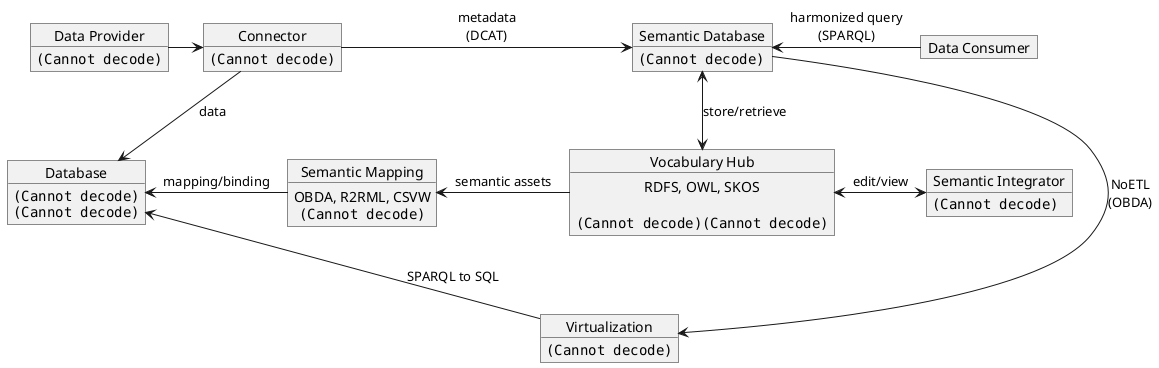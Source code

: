 ﻿@startuml
hide circle
hide empty members
skinparam defaultTextAlignment center

object "Data Provider" as DataProvider {
  <img:csv.png{scale=0.3}>
}

object "Data Consumer" as DataConsumer {
}

object Connector {
  <img:idsa.png{scale=0.3}>
}

object "Vocabulary Hub" as VocabularyHub {
  RDFS, OWL, SKOS\n
  <img:owl.png{scale=0.3}><img:skos.png{scale=0.7}>
}

object "Semantic Integrator" as PoolParty {
  <img:poolparty.png>
}

object "Semantic Database" as GraphDB {
  <img:graphdb.png>
}

object Database {
  <img:influxdb.png{scale=0.5}>
  <img:postgresql.png{scale=0.5}>
}

object Virtualization {
  <img:ontop.png{scale=0.5}>
}

object "Semantic Mapping" as Mapping {
  OBDA, R2RML, CSVW
  <img:r2rml.png{scale=0.3}>
}

DataProvider  ->   Connector
Connector     -->  Database       : data
Connector     ->   GraphDB        : metadata\n(DCAT)
VocabularyHub <->  PoolParty      : edit/view
GraphDB       <--> VocabularyHub  : store/retrieve
GraphDB       <-   DataConsumer   : harmonized query\n(SPARQL)
GraphDB       -->  Virtualization : NoETL\n(OBDA)
Database      <--  Virtualization : SPARQL to SQL
Database      <-   Mapping        : mapping/binding
Mapping       <-   VocabularyHub  : semantic assets

@enduml
